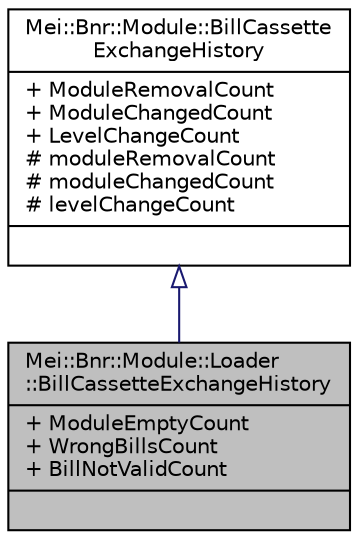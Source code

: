 digraph "Mei::Bnr::Module::Loader::BillCassetteExchangeHistory"
{
  edge [fontname="Helvetica",fontsize="10",labelfontname="Helvetica",labelfontsize="10"];
  node [fontname="Helvetica",fontsize="10",shape=record];
  Node1 [label="{Mei::Bnr::Module::Loader\l::BillCassetteExchangeHistory\n|+ ModuleEmptyCount\l+ WrongBillsCount\l+ BillNotValidCount\l|}",height=0.2,width=0.4,color="black", fillcolor="grey75", style="filled", fontcolor="black"];
  Node2 -> Node1 [dir="back",color="midnightblue",fontsize="10",style="solid",arrowtail="onormal",fontname="Helvetica"];
  Node2 [label="{Mei::Bnr::Module::BillCassette\lExchangeHistory\n|+ ModuleRemovalCount\l+ ModuleChangedCount\l+ LevelChangeCount\l# moduleRemovalCount\l# moduleChangedCount\l# levelChangeCount\l|}",height=0.2,width=0.4,color="black", fillcolor="white", style="filled",URL="$a00053.html",tooltip="Module::BillCassetteExchangeHistory "];
}

